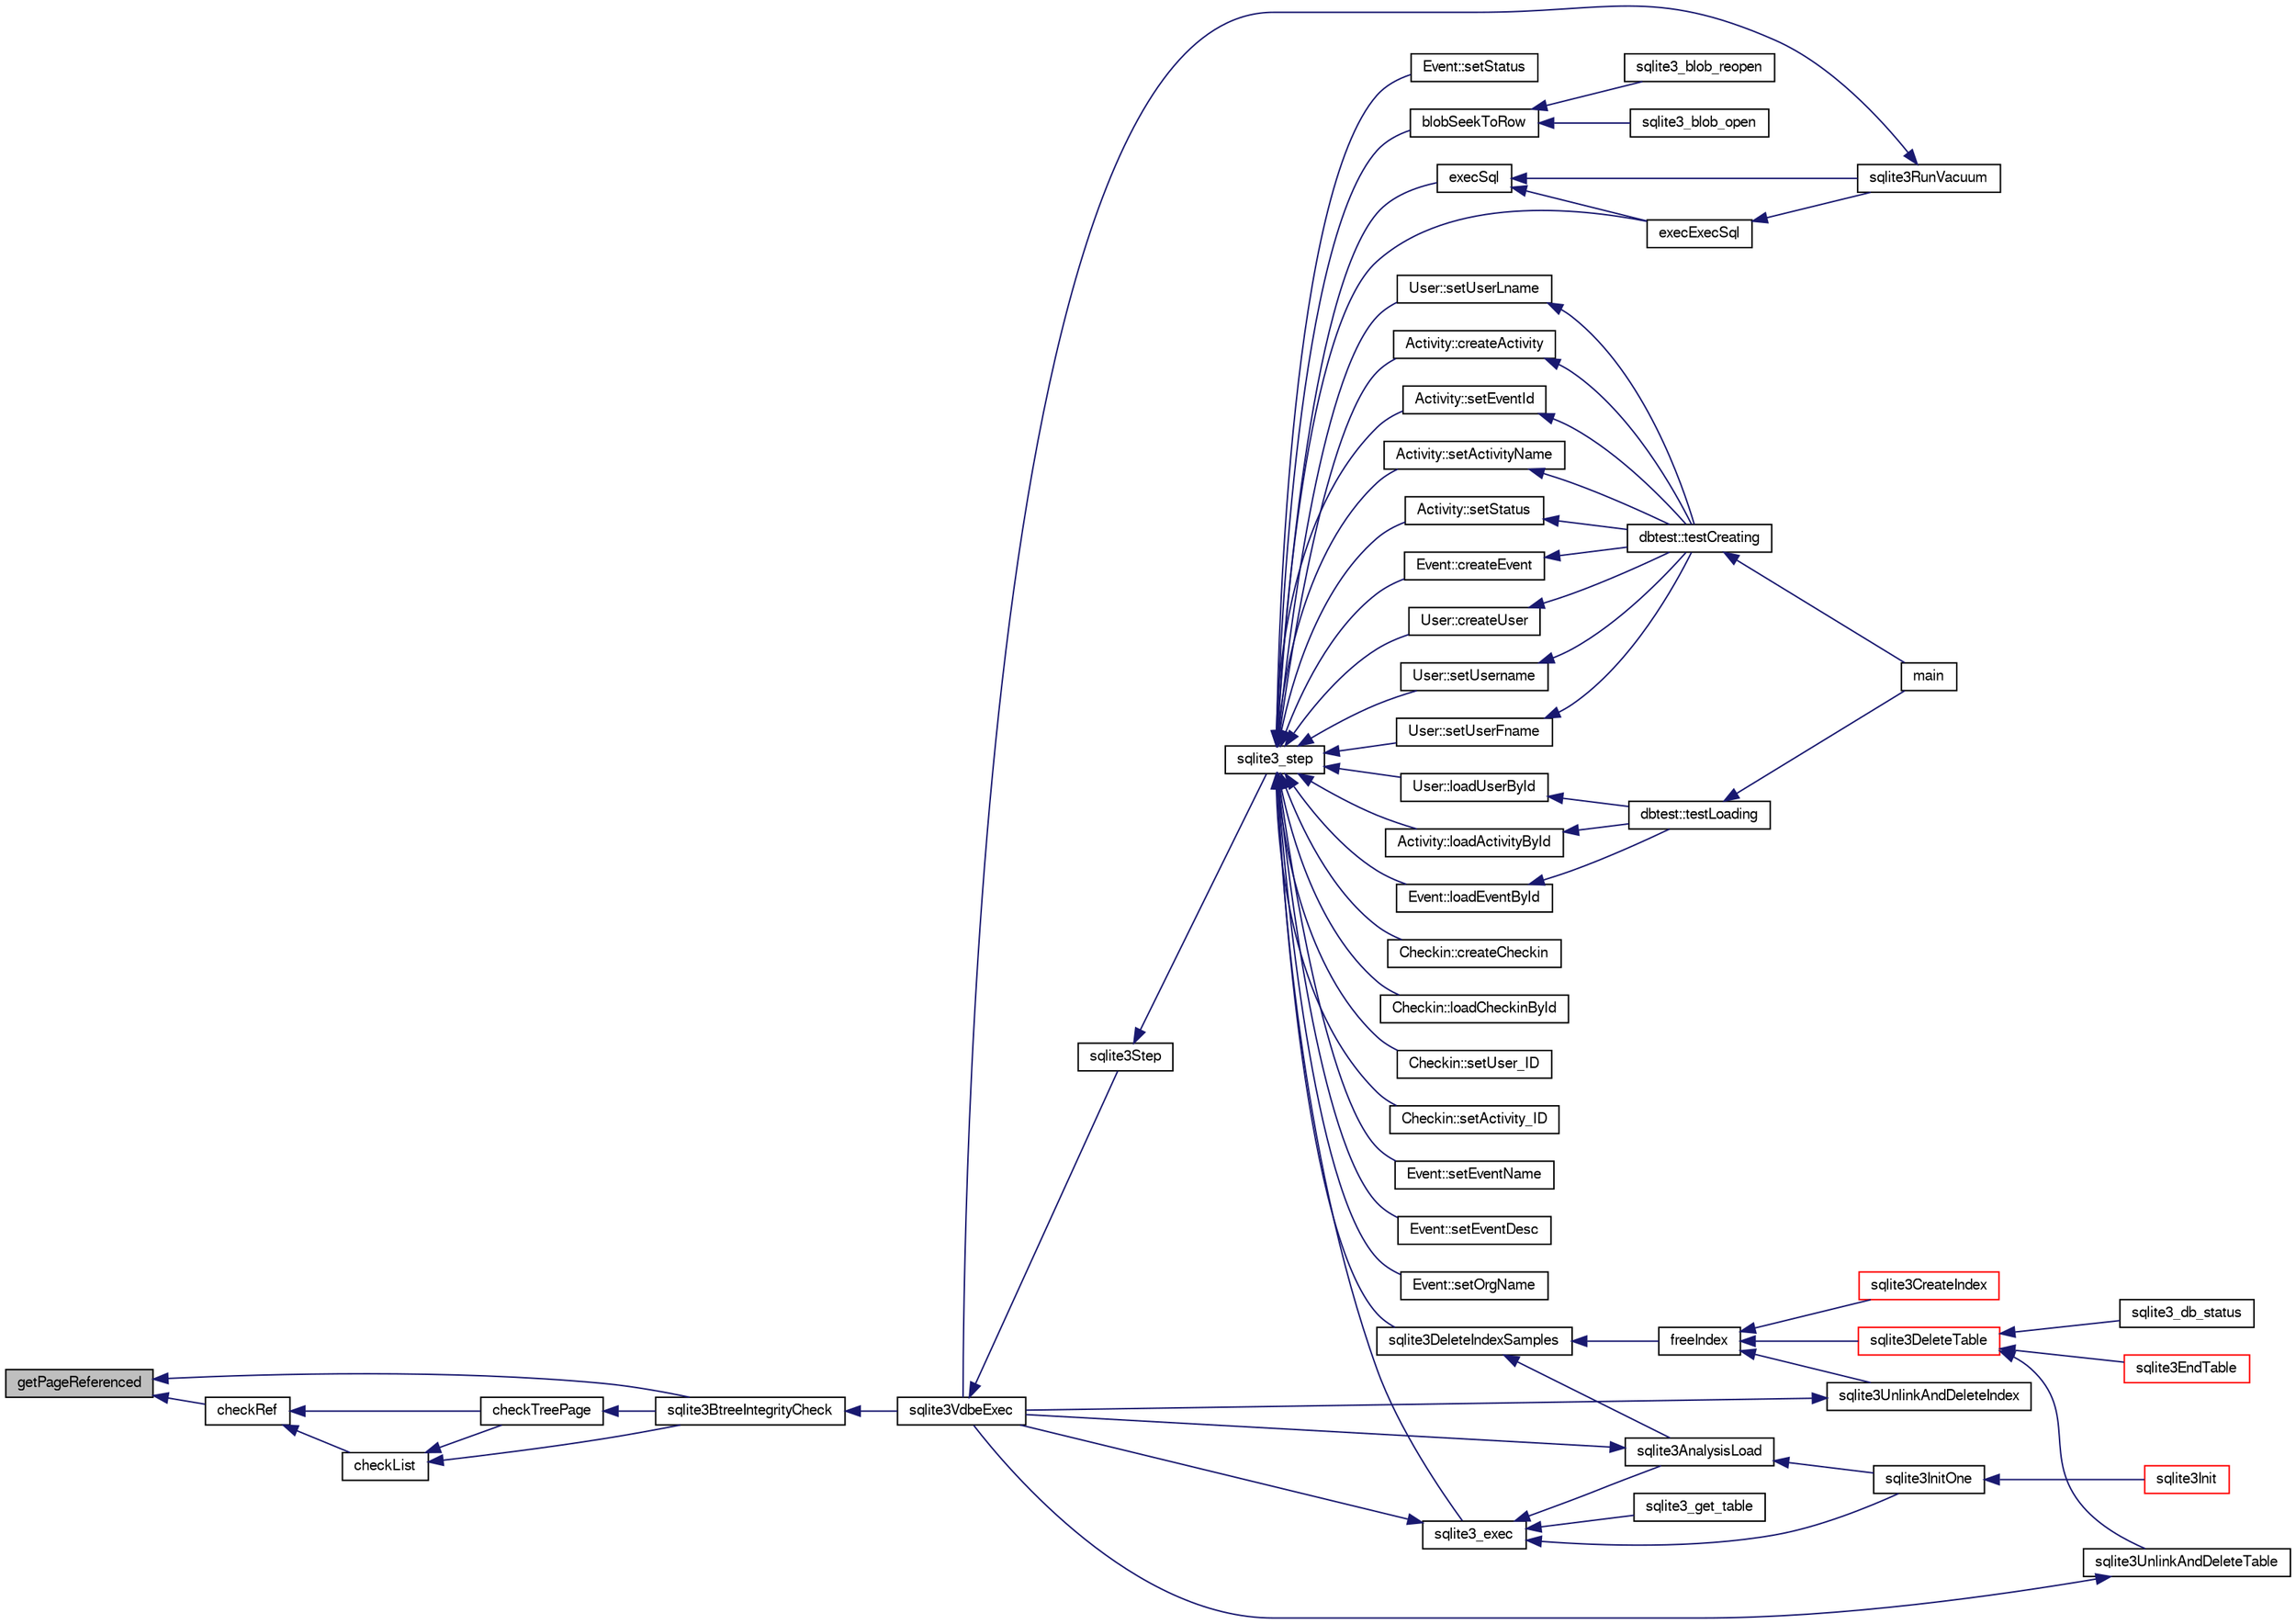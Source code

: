 digraph "getPageReferenced"
{
  edge [fontname="FreeSans",fontsize="10",labelfontname="FreeSans",labelfontsize="10"];
  node [fontname="FreeSans",fontsize="10",shape=record];
  rankdir="LR";
  Node130337 [label="getPageReferenced",height=0.2,width=0.4,color="black", fillcolor="grey75", style="filled", fontcolor="black"];
  Node130337 -> Node130338 [dir="back",color="midnightblue",fontsize="10",style="solid",fontname="FreeSans"];
  Node130338 [label="checkRef",height=0.2,width=0.4,color="black", fillcolor="white", style="filled",URL="$sqlite3_8c.html#a8f9d5e653157e813f504a66ca548941a"];
  Node130338 -> Node130339 [dir="back",color="midnightblue",fontsize="10",style="solid",fontname="FreeSans"];
  Node130339 [label="checkList",height=0.2,width=0.4,color="black", fillcolor="white", style="filled",URL="$sqlite3_8c.html#a7c888a9a7f402383d462ddef0e59f52e"];
  Node130339 -> Node130340 [dir="back",color="midnightblue",fontsize="10",style="solid",fontname="FreeSans"];
  Node130340 [label="checkTreePage",height=0.2,width=0.4,color="black", fillcolor="white", style="filled",URL="$sqlite3_8c.html#a0bdac89d12e5ac328d260ae8259777b2"];
  Node130340 -> Node130341 [dir="back",color="midnightblue",fontsize="10",style="solid",fontname="FreeSans"];
  Node130341 [label="sqlite3BtreeIntegrityCheck",height=0.2,width=0.4,color="black", fillcolor="white", style="filled",URL="$sqlite3_8c.html#aa00011902d9e5ba26452d147c43fa1d8"];
  Node130341 -> Node130342 [dir="back",color="midnightblue",fontsize="10",style="solid",fontname="FreeSans"];
  Node130342 [label="sqlite3VdbeExec",height=0.2,width=0.4,color="black", fillcolor="white", style="filled",URL="$sqlite3_8c.html#a8ce40a614bdc56719c4d642b1e4dfb21"];
  Node130342 -> Node130343 [dir="back",color="midnightblue",fontsize="10",style="solid",fontname="FreeSans"];
  Node130343 [label="sqlite3Step",height=0.2,width=0.4,color="black", fillcolor="white", style="filled",URL="$sqlite3_8c.html#a3f2872e873e2758a4beedad1d5113554"];
  Node130343 -> Node130344 [dir="back",color="midnightblue",fontsize="10",style="solid",fontname="FreeSans"];
  Node130344 [label="sqlite3_step",height=0.2,width=0.4,color="black", fillcolor="white", style="filled",URL="$sqlite3_8h.html#ac1e491ce36b7471eb28387f7d3c74334"];
  Node130344 -> Node130345 [dir="back",color="midnightblue",fontsize="10",style="solid",fontname="FreeSans"];
  Node130345 [label="Activity::createActivity",height=0.2,width=0.4,color="black", fillcolor="white", style="filled",URL="$classActivity.html#a813cc5e52c14ab49b39014c134e3425b"];
  Node130345 -> Node130346 [dir="back",color="midnightblue",fontsize="10",style="solid",fontname="FreeSans"];
  Node130346 [label="dbtest::testCreating",height=0.2,width=0.4,color="black", fillcolor="white", style="filled",URL="$classdbtest.html#a8193e88a7df657069c8a6bd09c8243b7"];
  Node130346 -> Node130347 [dir="back",color="midnightblue",fontsize="10",style="solid",fontname="FreeSans"];
  Node130347 [label="main",height=0.2,width=0.4,color="black", fillcolor="white", style="filled",URL="$test_8cpp.html#ae66f6b31b5ad750f1fe042a706a4e3d4"];
  Node130344 -> Node130348 [dir="back",color="midnightblue",fontsize="10",style="solid",fontname="FreeSans"];
  Node130348 [label="Activity::loadActivityById",height=0.2,width=0.4,color="black", fillcolor="white", style="filled",URL="$classActivity.html#abe4ffb4f08a47212ebf9013259d9e7fd"];
  Node130348 -> Node130349 [dir="back",color="midnightblue",fontsize="10",style="solid",fontname="FreeSans"];
  Node130349 [label="dbtest::testLoading",height=0.2,width=0.4,color="black", fillcolor="white", style="filled",URL="$classdbtest.html#a6f98d82a2c8e2b9040848763504ddae1"];
  Node130349 -> Node130347 [dir="back",color="midnightblue",fontsize="10",style="solid",fontname="FreeSans"];
  Node130344 -> Node130350 [dir="back",color="midnightblue",fontsize="10",style="solid",fontname="FreeSans"];
  Node130350 [label="Activity::setEventId",height=0.2,width=0.4,color="black", fillcolor="white", style="filled",URL="$classActivity.html#adb1d0fd0d08f473e068f0a4086bfa9ca"];
  Node130350 -> Node130346 [dir="back",color="midnightblue",fontsize="10",style="solid",fontname="FreeSans"];
  Node130344 -> Node130351 [dir="back",color="midnightblue",fontsize="10",style="solid",fontname="FreeSans"];
  Node130351 [label="Activity::setActivityName",height=0.2,width=0.4,color="black", fillcolor="white", style="filled",URL="$classActivity.html#a62dc3737b33915a36086f9dd26d16a81"];
  Node130351 -> Node130346 [dir="back",color="midnightblue",fontsize="10",style="solid",fontname="FreeSans"];
  Node130344 -> Node130352 [dir="back",color="midnightblue",fontsize="10",style="solid",fontname="FreeSans"];
  Node130352 [label="Activity::setStatus",height=0.2,width=0.4,color="black", fillcolor="white", style="filled",URL="$classActivity.html#af618135a7738f4d2a7ee147a8ef912ea"];
  Node130352 -> Node130346 [dir="back",color="midnightblue",fontsize="10",style="solid",fontname="FreeSans"];
  Node130344 -> Node130353 [dir="back",color="midnightblue",fontsize="10",style="solid",fontname="FreeSans"];
  Node130353 [label="Checkin::createCheckin",height=0.2,width=0.4,color="black", fillcolor="white", style="filled",URL="$classCheckin.html#a4e40acdf7fff0e607f6de4f24f3a163c"];
  Node130344 -> Node130354 [dir="back",color="midnightblue",fontsize="10",style="solid",fontname="FreeSans"];
  Node130354 [label="Checkin::loadCheckinById",height=0.2,width=0.4,color="black", fillcolor="white", style="filled",URL="$classCheckin.html#a3461f70ea6c68475225f2a07f78a21e0"];
  Node130344 -> Node130355 [dir="back",color="midnightblue",fontsize="10",style="solid",fontname="FreeSans"];
  Node130355 [label="Checkin::setUser_ID",height=0.2,width=0.4,color="black", fillcolor="white", style="filled",URL="$classCheckin.html#a76ab640f4f912876dbebf183db5359c6"];
  Node130344 -> Node130356 [dir="back",color="midnightblue",fontsize="10",style="solid",fontname="FreeSans"];
  Node130356 [label="Checkin::setActivity_ID",height=0.2,width=0.4,color="black", fillcolor="white", style="filled",URL="$classCheckin.html#ab2ff3ec2604ec73a42af25874a00b232"];
  Node130344 -> Node130357 [dir="back",color="midnightblue",fontsize="10",style="solid",fontname="FreeSans"];
  Node130357 [label="Event::createEvent",height=0.2,width=0.4,color="black", fillcolor="white", style="filled",URL="$classEvent.html#a77adb9f4a46ffb32c2d931f0691f5903"];
  Node130357 -> Node130346 [dir="back",color="midnightblue",fontsize="10",style="solid",fontname="FreeSans"];
  Node130344 -> Node130358 [dir="back",color="midnightblue",fontsize="10",style="solid",fontname="FreeSans"];
  Node130358 [label="Event::loadEventById",height=0.2,width=0.4,color="black", fillcolor="white", style="filled",URL="$classEvent.html#afa66cea33f722dbeecb69cc98fdea055"];
  Node130358 -> Node130349 [dir="back",color="midnightblue",fontsize="10",style="solid",fontname="FreeSans"];
  Node130344 -> Node130359 [dir="back",color="midnightblue",fontsize="10",style="solid",fontname="FreeSans"];
  Node130359 [label="Event::setEventName",height=0.2,width=0.4,color="black", fillcolor="white", style="filled",URL="$classEvent.html#a10596b6ca077df05184e30d62b08729d"];
  Node130344 -> Node130360 [dir="back",color="midnightblue",fontsize="10",style="solid",fontname="FreeSans"];
  Node130360 [label="Event::setEventDesc",height=0.2,width=0.4,color="black", fillcolor="white", style="filled",URL="$classEvent.html#ae36b8377dcae792f1c5c4726024c981b"];
  Node130344 -> Node130361 [dir="back",color="midnightblue",fontsize="10",style="solid",fontname="FreeSans"];
  Node130361 [label="Event::setOrgName",height=0.2,width=0.4,color="black", fillcolor="white", style="filled",URL="$classEvent.html#a19aac0f776bd764563a54977656cf680"];
  Node130344 -> Node130362 [dir="back",color="midnightblue",fontsize="10",style="solid",fontname="FreeSans"];
  Node130362 [label="Event::setStatus",height=0.2,width=0.4,color="black", fillcolor="white", style="filled",URL="$classEvent.html#ab0a6b9285af0f4172eb841e2b80f8972"];
  Node130344 -> Node130363 [dir="back",color="midnightblue",fontsize="10",style="solid",fontname="FreeSans"];
  Node130363 [label="blobSeekToRow",height=0.2,width=0.4,color="black", fillcolor="white", style="filled",URL="$sqlite3_8c.html#afff57e13332b98c8a44a7cebe38962ab"];
  Node130363 -> Node130364 [dir="back",color="midnightblue",fontsize="10",style="solid",fontname="FreeSans"];
  Node130364 [label="sqlite3_blob_open",height=0.2,width=0.4,color="black", fillcolor="white", style="filled",URL="$sqlite3_8h.html#adb8ad839a5bdd62a43785132bc7dd518"];
  Node130363 -> Node130365 [dir="back",color="midnightblue",fontsize="10",style="solid",fontname="FreeSans"];
  Node130365 [label="sqlite3_blob_reopen",height=0.2,width=0.4,color="black", fillcolor="white", style="filled",URL="$sqlite3_8h.html#abc77c24fdc0150138490359a94360f7e"];
  Node130344 -> Node130366 [dir="back",color="midnightblue",fontsize="10",style="solid",fontname="FreeSans"];
  Node130366 [label="sqlite3DeleteIndexSamples",height=0.2,width=0.4,color="black", fillcolor="white", style="filled",URL="$sqlite3_8c.html#aaeda0302fbf61397ec009f65bed047ef"];
  Node130366 -> Node130367 [dir="back",color="midnightblue",fontsize="10",style="solid",fontname="FreeSans"];
  Node130367 [label="sqlite3AnalysisLoad",height=0.2,width=0.4,color="black", fillcolor="white", style="filled",URL="$sqlite3_8c.html#a48a2301c27e1d3d68708b9b8761b5a01"];
  Node130367 -> Node130342 [dir="back",color="midnightblue",fontsize="10",style="solid",fontname="FreeSans"];
  Node130367 -> Node130368 [dir="back",color="midnightblue",fontsize="10",style="solid",fontname="FreeSans"];
  Node130368 [label="sqlite3InitOne",height=0.2,width=0.4,color="black", fillcolor="white", style="filled",URL="$sqlite3_8c.html#ac4318b25df65269906b0379251fe9b85"];
  Node130368 -> Node130369 [dir="back",color="midnightblue",fontsize="10",style="solid",fontname="FreeSans"];
  Node130369 [label="sqlite3Init",height=0.2,width=0.4,color="red", fillcolor="white", style="filled",URL="$sqlite3_8c.html#aed74e3dc765631a833f522f425ff5a48"];
  Node130366 -> Node130469 [dir="back",color="midnightblue",fontsize="10",style="solid",fontname="FreeSans"];
  Node130469 [label="freeIndex",height=0.2,width=0.4,color="black", fillcolor="white", style="filled",URL="$sqlite3_8c.html#a00907c99c18d5bcb9d0b38c077146c31"];
  Node130469 -> Node130470 [dir="back",color="midnightblue",fontsize="10",style="solid",fontname="FreeSans"];
  Node130470 [label="sqlite3UnlinkAndDeleteIndex",height=0.2,width=0.4,color="black", fillcolor="white", style="filled",URL="$sqlite3_8c.html#a889f2dcb438c56db37a6d61e9f25e244"];
  Node130470 -> Node130342 [dir="back",color="midnightblue",fontsize="10",style="solid",fontname="FreeSans"];
  Node130469 -> Node130471 [dir="back",color="midnightblue",fontsize="10",style="solid",fontname="FreeSans"];
  Node130471 [label="sqlite3DeleteTable",height=0.2,width=0.4,color="red", fillcolor="white", style="filled",URL="$sqlite3_8c.html#a7fd3d507375a381a3807f92735318973"];
  Node130471 -> Node130472 [dir="back",color="midnightblue",fontsize="10",style="solid",fontname="FreeSans"];
  Node130472 [label="sqlite3_db_status",height=0.2,width=0.4,color="black", fillcolor="white", style="filled",URL="$sqlite3_8h.html#ab64e8333313ee2e44116842711818940"];
  Node130471 -> Node130473 [dir="back",color="midnightblue",fontsize="10",style="solid",fontname="FreeSans"];
  Node130473 [label="sqlite3UnlinkAndDeleteTable",height=0.2,width=0.4,color="black", fillcolor="white", style="filled",URL="$sqlite3_8c.html#a9733677716a49de464f86fff164e9a1b"];
  Node130473 -> Node130342 [dir="back",color="midnightblue",fontsize="10",style="solid",fontname="FreeSans"];
  Node130471 -> Node130384 [dir="back",color="midnightblue",fontsize="10",style="solid",fontname="FreeSans"];
  Node130384 [label="sqlite3EndTable",height=0.2,width=0.4,color="red", fillcolor="white", style="filled",URL="$sqlite3_8c.html#a7b5f2c66c0f0b6f819d970ca389768b0"];
  Node130469 -> Node130381 [dir="back",color="midnightblue",fontsize="10",style="solid",fontname="FreeSans"];
  Node130381 [label="sqlite3CreateIndex",height=0.2,width=0.4,color="red", fillcolor="white", style="filled",URL="$sqlite3_8c.html#a8dbe5e590ab6c58a8c45f34f7c81e825"];
  Node130344 -> Node130535 [dir="back",color="midnightblue",fontsize="10",style="solid",fontname="FreeSans"];
  Node130535 [label="sqlite3_exec",height=0.2,width=0.4,color="black", fillcolor="white", style="filled",URL="$sqlite3_8h.html#a97487ec8150e0bcc8fa392ab8f0e24db"];
  Node130535 -> Node130342 [dir="back",color="midnightblue",fontsize="10",style="solid",fontname="FreeSans"];
  Node130535 -> Node130367 [dir="back",color="midnightblue",fontsize="10",style="solid",fontname="FreeSans"];
  Node130535 -> Node130368 [dir="back",color="midnightblue",fontsize="10",style="solid",fontname="FreeSans"];
  Node130535 -> Node130536 [dir="back",color="midnightblue",fontsize="10",style="solid",fontname="FreeSans"];
  Node130536 [label="sqlite3_get_table",height=0.2,width=0.4,color="black", fillcolor="white", style="filled",URL="$sqlite3_8h.html#a5effeac4e12df57beaa35c5be1f61579"];
  Node130344 -> Node130526 [dir="back",color="midnightblue",fontsize="10",style="solid",fontname="FreeSans"];
  Node130526 [label="execSql",height=0.2,width=0.4,color="black", fillcolor="white", style="filled",URL="$sqlite3_8c.html#a7d16651b98a110662f4c265eff0246cb"];
  Node130526 -> Node130527 [dir="back",color="midnightblue",fontsize="10",style="solid",fontname="FreeSans"];
  Node130527 [label="execExecSql",height=0.2,width=0.4,color="black", fillcolor="white", style="filled",URL="$sqlite3_8c.html#ac1be09a6c047f21133d16378d301e0d4"];
  Node130527 -> Node130528 [dir="back",color="midnightblue",fontsize="10",style="solid",fontname="FreeSans"];
  Node130528 [label="sqlite3RunVacuum",height=0.2,width=0.4,color="black", fillcolor="white", style="filled",URL="$sqlite3_8c.html#a5e83ddc7b3e7e8e79ad5d1fc92de1d2f"];
  Node130528 -> Node130342 [dir="back",color="midnightblue",fontsize="10",style="solid",fontname="FreeSans"];
  Node130526 -> Node130528 [dir="back",color="midnightblue",fontsize="10",style="solid",fontname="FreeSans"];
  Node130344 -> Node130527 [dir="back",color="midnightblue",fontsize="10",style="solid",fontname="FreeSans"];
  Node130344 -> Node130529 [dir="back",color="midnightblue",fontsize="10",style="solid",fontname="FreeSans"];
  Node130529 [label="User::createUser",height=0.2,width=0.4,color="black", fillcolor="white", style="filled",URL="$classUser.html#a22ed673939e8cc0a136130b809bba513"];
  Node130529 -> Node130346 [dir="back",color="midnightblue",fontsize="10",style="solid",fontname="FreeSans"];
  Node130344 -> Node130530 [dir="back",color="midnightblue",fontsize="10",style="solid",fontname="FreeSans"];
  Node130530 [label="User::loadUserById",height=0.2,width=0.4,color="black", fillcolor="white", style="filled",URL="$classUser.html#a863377665b7fb83c5547dcf9727f5092"];
  Node130530 -> Node130349 [dir="back",color="midnightblue",fontsize="10",style="solid",fontname="FreeSans"];
  Node130344 -> Node130531 [dir="back",color="midnightblue",fontsize="10",style="solid",fontname="FreeSans"];
  Node130531 [label="User::setUsername",height=0.2,width=0.4,color="black", fillcolor="white", style="filled",URL="$classUser.html#aa0497022a136cb78de785b0a39ae60b1"];
  Node130531 -> Node130346 [dir="back",color="midnightblue",fontsize="10",style="solid",fontname="FreeSans"];
  Node130344 -> Node130532 [dir="back",color="midnightblue",fontsize="10",style="solid",fontname="FreeSans"];
  Node130532 [label="User::setUserFname",height=0.2,width=0.4,color="black", fillcolor="white", style="filled",URL="$classUser.html#a72657eb55cd0ca437b4841a43f19912f"];
  Node130532 -> Node130346 [dir="back",color="midnightblue",fontsize="10",style="solid",fontname="FreeSans"];
  Node130344 -> Node130533 [dir="back",color="midnightblue",fontsize="10",style="solid",fontname="FreeSans"];
  Node130533 [label="User::setUserLname",height=0.2,width=0.4,color="black", fillcolor="white", style="filled",URL="$classUser.html#aa25973387e5afe1aa6f60dd6545e33b5"];
  Node130533 -> Node130346 [dir="back",color="midnightblue",fontsize="10",style="solid",fontname="FreeSans"];
  Node130339 -> Node130341 [dir="back",color="midnightblue",fontsize="10",style="solid",fontname="FreeSans"];
  Node130338 -> Node130340 [dir="back",color="midnightblue",fontsize="10",style="solid",fontname="FreeSans"];
  Node130337 -> Node130341 [dir="back",color="midnightblue",fontsize="10",style="solid",fontname="FreeSans"];
}
